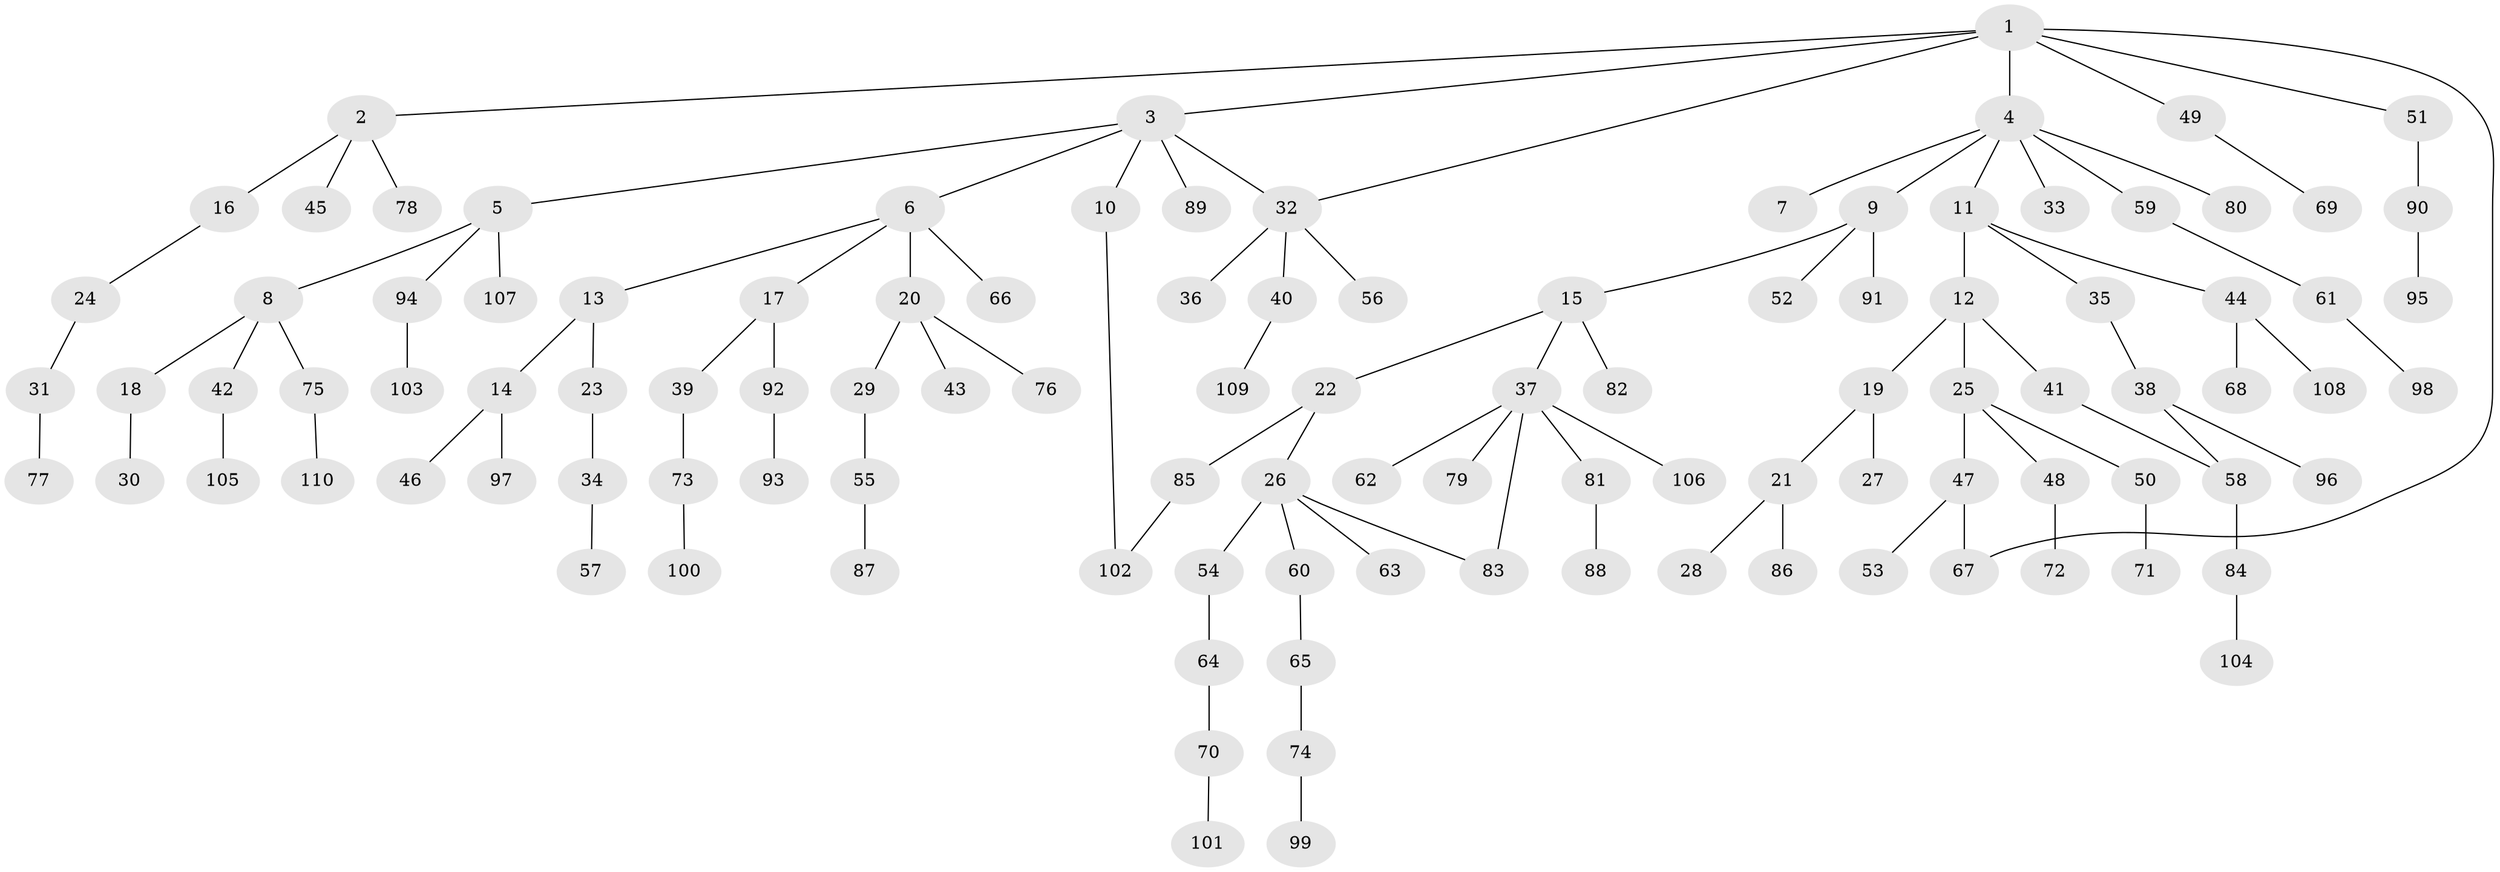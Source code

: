 // Generated by graph-tools (version 1.1) at 2025/13/03/09/25 04:13:35]
// undirected, 110 vertices, 114 edges
graph export_dot {
graph [start="1"]
  node [color=gray90,style=filled];
  1;
  2;
  3;
  4;
  5;
  6;
  7;
  8;
  9;
  10;
  11;
  12;
  13;
  14;
  15;
  16;
  17;
  18;
  19;
  20;
  21;
  22;
  23;
  24;
  25;
  26;
  27;
  28;
  29;
  30;
  31;
  32;
  33;
  34;
  35;
  36;
  37;
  38;
  39;
  40;
  41;
  42;
  43;
  44;
  45;
  46;
  47;
  48;
  49;
  50;
  51;
  52;
  53;
  54;
  55;
  56;
  57;
  58;
  59;
  60;
  61;
  62;
  63;
  64;
  65;
  66;
  67;
  68;
  69;
  70;
  71;
  72;
  73;
  74;
  75;
  76;
  77;
  78;
  79;
  80;
  81;
  82;
  83;
  84;
  85;
  86;
  87;
  88;
  89;
  90;
  91;
  92;
  93;
  94;
  95;
  96;
  97;
  98;
  99;
  100;
  101;
  102;
  103;
  104;
  105;
  106;
  107;
  108;
  109;
  110;
  1 -- 2;
  1 -- 3;
  1 -- 4;
  1 -- 32;
  1 -- 49;
  1 -- 51;
  1 -- 67;
  2 -- 16;
  2 -- 45;
  2 -- 78;
  3 -- 5;
  3 -- 6;
  3 -- 10;
  3 -- 89;
  3 -- 32;
  4 -- 7;
  4 -- 9;
  4 -- 11;
  4 -- 33;
  4 -- 59;
  4 -- 80;
  5 -- 8;
  5 -- 94;
  5 -- 107;
  6 -- 13;
  6 -- 17;
  6 -- 20;
  6 -- 66;
  8 -- 18;
  8 -- 42;
  8 -- 75;
  9 -- 15;
  9 -- 52;
  9 -- 91;
  10 -- 102;
  11 -- 12;
  11 -- 35;
  11 -- 44;
  12 -- 19;
  12 -- 25;
  12 -- 41;
  13 -- 14;
  13 -- 23;
  14 -- 46;
  14 -- 97;
  15 -- 22;
  15 -- 37;
  15 -- 82;
  16 -- 24;
  17 -- 39;
  17 -- 92;
  18 -- 30;
  19 -- 21;
  19 -- 27;
  20 -- 29;
  20 -- 43;
  20 -- 76;
  21 -- 28;
  21 -- 86;
  22 -- 26;
  22 -- 85;
  23 -- 34;
  24 -- 31;
  25 -- 47;
  25 -- 48;
  25 -- 50;
  26 -- 54;
  26 -- 60;
  26 -- 63;
  26 -- 83;
  29 -- 55;
  31 -- 77;
  32 -- 36;
  32 -- 40;
  32 -- 56;
  34 -- 57;
  35 -- 38;
  37 -- 62;
  37 -- 79;
  37 -- 81;
  37 -- 83;
  37 -- 106;
  38 -- 58;
  38 -- 96;
  39 -- 73;
  40 -- 109;
  41 -- 58;
  42 -- 105;
  44 -- 68;
  44 -- 108;
  47 -- 53;
  47 -- 67;
  48 -- 72;
  49 -- 69;
  50 -- 71;
  51 -- 90;
  54 -- 64;
  55 -- 87;
  58 -- 84;
  59 -- 61;
  60 -- 65;
  61 -- 98;
  64 -- 70;
  65 -- 74;
  70 -- 101;
  73 -- 100;
  74 -- 99;
  75 -- 110;
  81 -- 88;
  84 -- 104;
  85 -- 102;
  90 -- 95;
  92 -- 93;
  94 -- 103;
}
